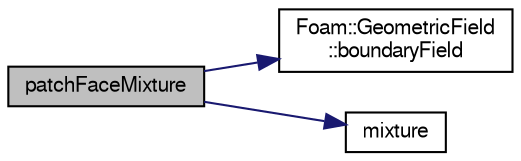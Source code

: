 digraph "patchFaceMixture"
{
  bgcolor="transparent";
  edge [fontname="FreeSans",fontsize="10",labelfontname="FreeSans",labelfontsize="10"];
  node [fontname="FreeSans",fontsize="10",shape=record];
  rankdir="LR";
  Node17 [label="patchFaceMixture",height=0.2,width=0.4,color="black", fillcolor="grey75", style="filled", fontcolor="black"];
  Node17 -> Node18 [color="midnightblue",fontsize="10",style="solid",fontname="FreeSans"];
  Node18 [label="Foam::GeometricField\l::boundaryField",height=0.2,width=0.4,color="black",URL="$a22434.html#a3c6c1a789b48ea0c5e8bff64f9c14f2d",tooltip="Return reference to GeometricBoundaryField. "];
  Node17 -> Node19 [color="midnightblue",fontsize="10",style="solid",fontname="FreeSans"];
  Node19 [label="mixture",height=0.2,width=0.4,color="black",URL="$a30138.html#aae52badc99bf944f8a95c45a0802c36b"];
}
